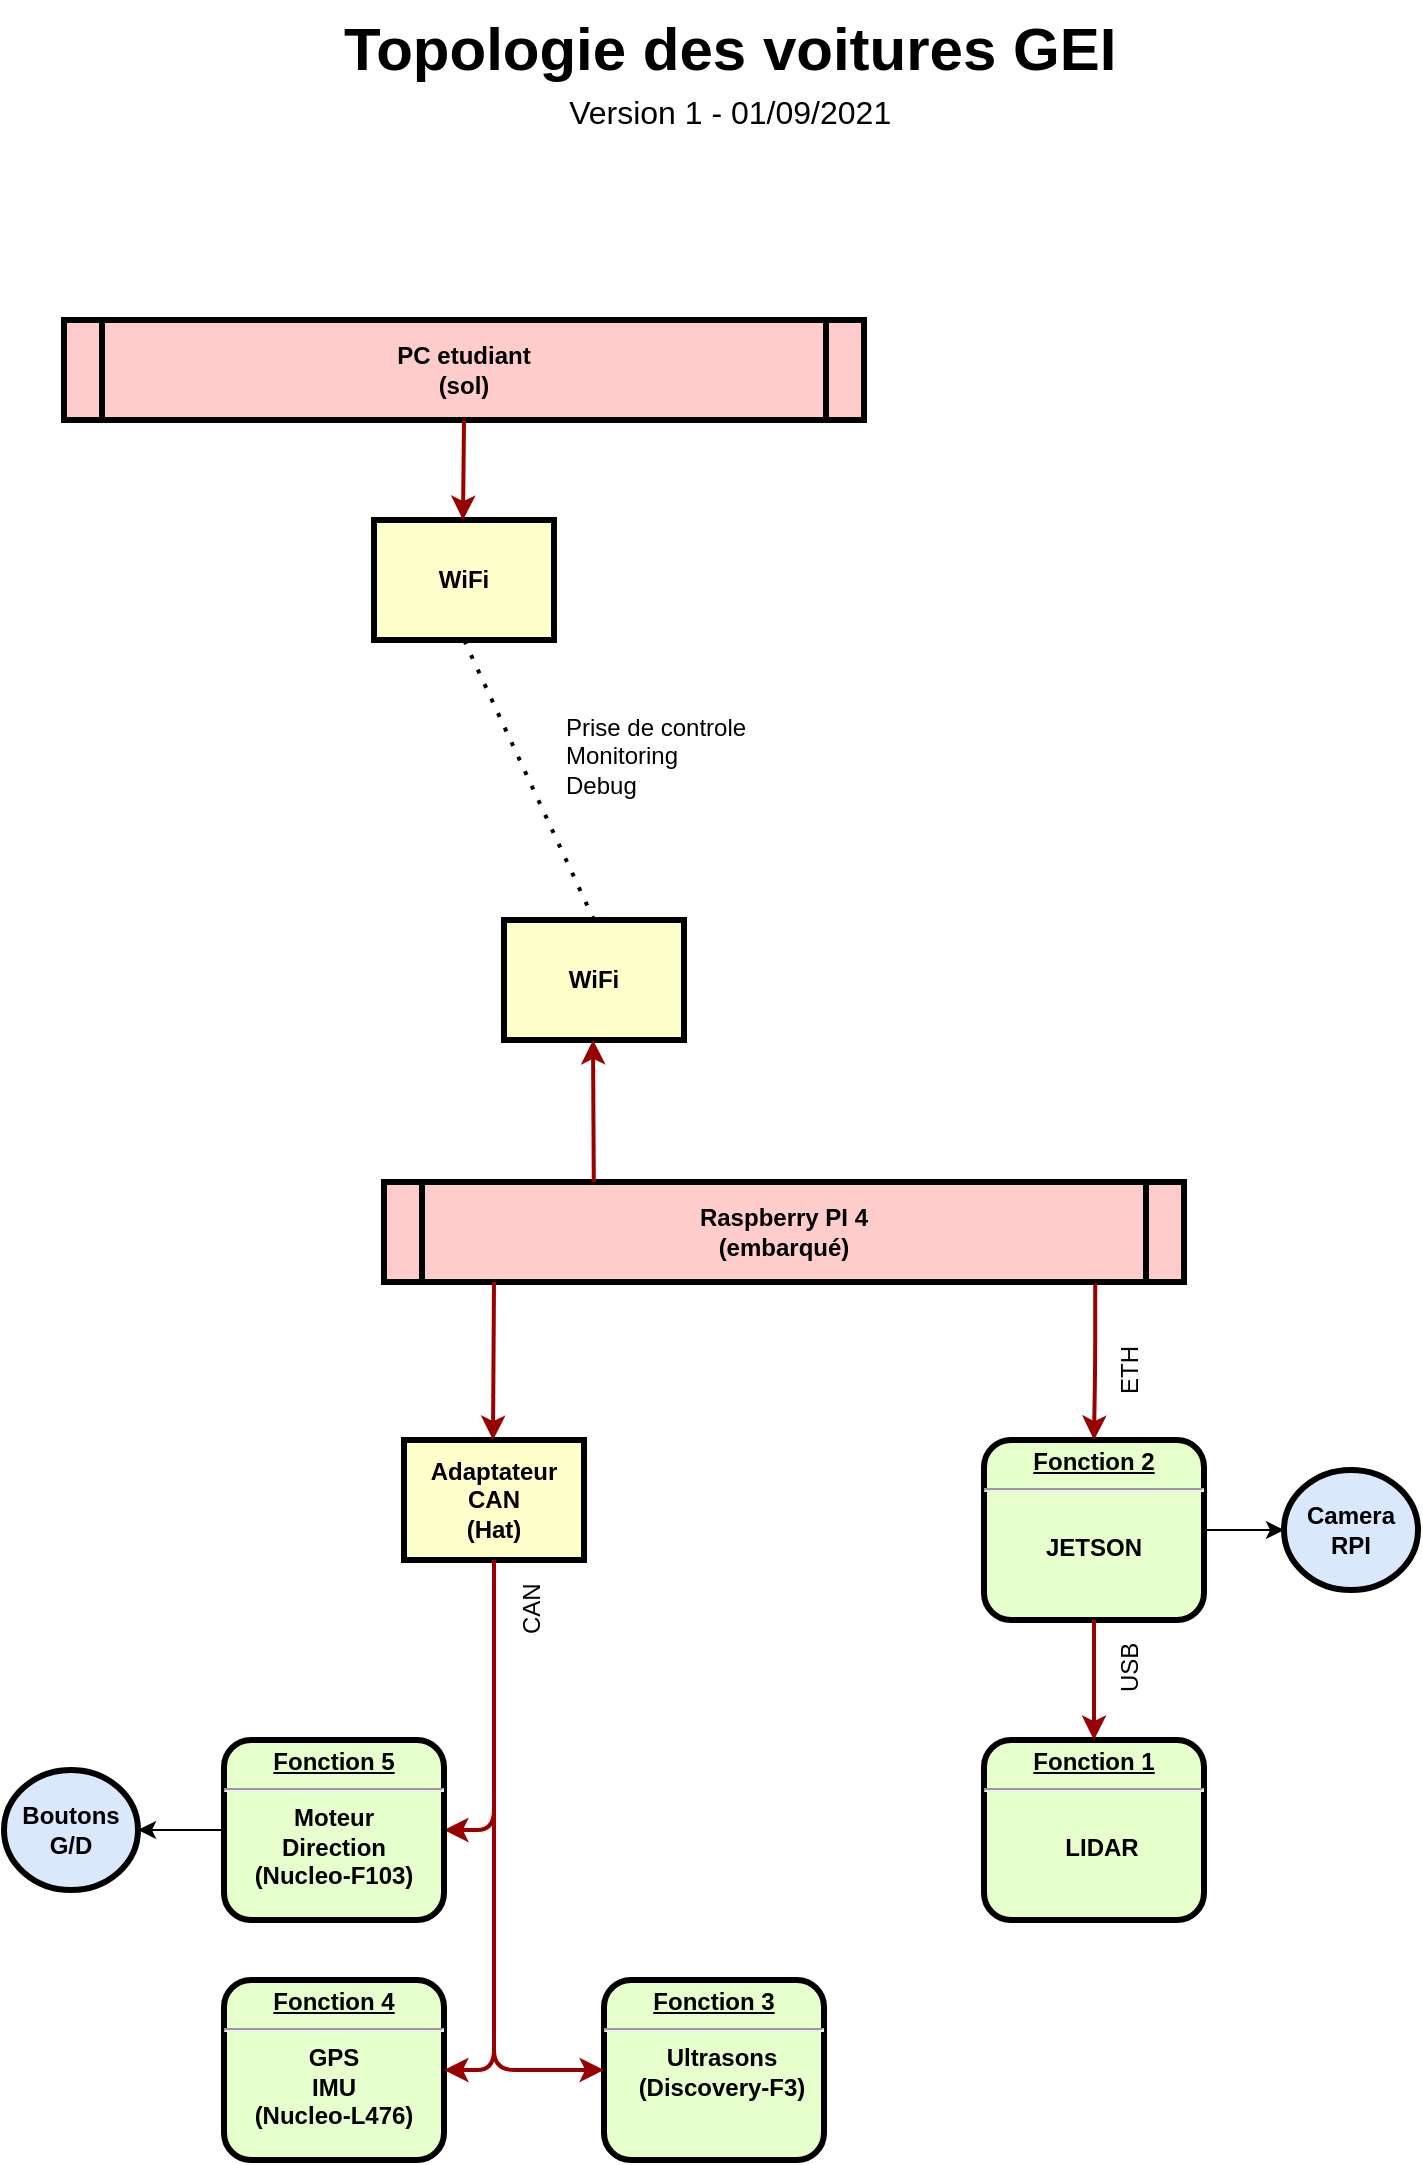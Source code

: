 <mxfile version="15.0.4" type="device"><diagram name="Page-1" id="c7558073-3199-34d8-9f00-42111426c3f3"><mxGraphModel dx="1069" dy="658" grid="1" gridSize="10" guides="1" tooltips="1" connect="1" arrows="1" fold="1" page="1" pageScale="1" pageWidth="826" pageHeight="1169" background="none" math="0" shadow="0"><root><mxCell id="0"/><mxCell id="1" parent="0"/><mxCell id="5" value="&#xA;Raspberry PI 4&#xA;(embarqué)&#xA;" style="shape=process;whiteSpace=wrap;align=center;verticalAlign=middle;size=0.048;fontStyle=1;strokeWidth=3;fillColor=#FFCCCC" parent="1" vertex="1"><mxGeometry x="240.0" y="621" width="400" height="50" as="geometry"/></mxCell><mxCell id="6" value="&lt;p style=&quot;margin: 0px ; margin-top: 4px ; text-align: center ; text-decoration: underline&quot;&gt;&lt;strong&gt;Fonction 1&lt;br&gt;&lt;/strong&gt;&lt;/p&gt;&lt;hr&gt;&lt;p style=&quot;margin: 0px ; margin-left: 8px&quot;&gt;&lt;br&gt;&lt;/p&gt;&lt;p style=&quot;margin: 0px ; margin-left: 8px&quot; align=&quot;center&quot;&gt;LIDAR&lt;br&gt;&lt;/p&gt;" style="verticalAlign=middle;align=center;overflow=fill;fontSize=12;fontFamily=Helvetica;html=1;rounded=1;fontStyle=1;strokeWidth=3;fillColor=#E6FFCC" parent="1" vertex="1"><mxGeometry x="540" y="900" width="110" height="90" as="geometry"/></mxCell><mxCell id="8" value="&lt;p style=&quot;margin: 0px ; margin-top: 4px ; text-align: center ; text-decoration: underline&quot;&gt;&lt;strong&gt;&lt;strong&gt;Fonction 2&lt;/strong&gt;&lt;br&gt;&lt;/strong&gt;&lt;/p&gt;&lt;hr&gt;&lt;div&gt;&lt;br&gt;&lt;/div&gt;&lt;div&gt;JETSON&lt;/div&gt;" style="verticalAlign=middle;align=center;overflow=fill;fontSize=12;fontFamily=Helvetica;html=1;rounded=1;fontStyle=1;strokeWidth=3;fillColor=#E6FFCC" parent="1" vertex="1"><mxGeometry x="540" y="750" width="110" height="90" as="geometry"/></mxCell><mxCell id="14" value="&#xA;Adaptateur CAN&#xA;(Hat)&#xA;" style="whiteSpace=wrap;align=center;verticalAlign=middle;fontStyle=1;strokeWidth=3;fillColor=#FFFFCC" parent="1" vertex="1"><mxGeometry x="250.0" y="750.0" width="90" height="60" as="geometry"/></mxCell><mxCell id="v6RUtA155Lo1I2qpHWUi-98" value="" style="edgeStyle=elbowEdgeStyle;elbow=horizontal;strokeColor=#990000;strokeWidth=2;entryX=0.5;entryY=0;entryDx=0;entryDy=0;" parent="1" target="14" edge="1"><mxGeometry width="100" height="100" relative="1" as="geometry"><mxPoint x="295" y="671" as="sourcePoint"/><mxPoint x="294.5" y="736" as="targetPoint"/><Array as="points"><mxPoint x="294.5" y="705"/></Array></mxGeometry></mxCell><mxCell id="v6RUtA155Lo1I2qpHWUi-101" value="" style="elbow=horizontal;strokeColor=#990000;strokeWidth=2;exitX=0.5;exitY=1;exitDx=0;exitDy=0;entryX=0.5;entryY=0;entryDx=0;entryDy=0;edgeStyle=orthogonalEdgeStyle;" parent="1" edge="1" target="6" source="8"><mxGeometry width="100" height="100" relative="1" as="geometry"><mxPoint x="407" y="671" as="sourcePoint"/><mxPoint x="407" y="869" as="targetPoint"/></mxGeometry></mxCell><mxCell id="v6RUtA155Lo1I2qpHWUi-102" value="USB" style="text;whiteSpace=wrap;html=1;rotation=-90;" parent="1" vertex="1"><mxGeometry x="599" y="849" width="29" height="29" as="geometry"/></mxCell><mxCell id="v6RUtA155Lo1I2qpHWUi-105" value="" style="strokeColor=#990000;strokeWidth=2;exitX=0.5;exitY=1;exitDx=0;exitDy=0;entryX=1;entryY=0.5;entryDx=0;entryDy=0;edgeStyle=orthogonalEdgeStyle;" parent="1" source="14" target="v6RUtA155Lo1I2qpHWUi-106" edge="1"><mxGeometry width="100" height="100" relative="1" as="geometry"><mxPoint x="309" y="830" as="sourcePoint"/><mxPoint x="295" y="910" as="targetPoint"/></mxGeometry></mxCell><mxCell id="v6RUtA155Lo1I2qpHWUi-106" value="&lt;p style=&quot;margin: 0px ; margin-top: 4px ; text-align: center ; text-decoration: underline&quot;&gt;&lt;strong&gt;&lt;strong&gt;Fonction 5&lt;/strong&gt;&lt;br&gt;&lt;/strong&gt;&lt;/p&gt;&lt;hr&gt;&lt;div&gt;Moteur&lt;/div&gt;&lt;div&gt;Direction&lt;/div&gt;&lt;div&gt;(Nucleo-F103)&lt;br&gt;&lt;/div&gt;&lt;div&gt;&lt;br&gt;&lt;/div&gt;&lt;div&gt;&lt;br&gt;&lt;/div&gt;&lt;div&gt;&lt;br&gt;&lt;/div&gt;" style="verticalAlign=middle;align=center;overflow=fill;fontSize=12;fontFamily=Helvetica;html=1;rounded=1;fontStyle=1;strokeWidth=3;fillColor=#E6FFCC" parent="1" vertex="1"><mxGeometry x="160.0" y="900" width="110" height="90" as="geometry"/></mxCell><mxCell id="v6RUtA155Lo1I2qpHWUi-108" value="&lt;p style=&quot;margin: 0px ; margin-top: 4px ; text-align: center ; text-decoration: underline&quot;&gt;&lt;strong&gt;&lt;strong&gt;Fonction 4&lt;/strong&gt;&lt;br&gt;&lt;/strong&gt;&lt;/p&gt;&lt;hr&gt;&lt;div&gt;GPS&lt;/div&gt;&lt;div&gt;IMU&lt;/div&gt;&lt;div&gt;(Nucleo-L476)&lt;br&gt;&lt;/div&gt;" style="verticalAlign=middle;align=center;overflow=fill;fontSize=12;fontFamily=Helvetica;html=1;rounded=1;fontStyle=1;strokeWidth=3;fillColor=#E6FFCC" parent="1" vertex="1"><mxGeometry x="160.0" y="1020" width="110" height="90" as="geometry"/></mxCell><mxCell id="v6RUtA155Lo1I2qpHWUi-110" value="&lt;div align=&quot;center&quot;&gt;CAN&lt;br&gt;&lt;/div&gt;&lt;div&gt;&lt;br&gt;&lt;/div&gt;" style="text;whiteSpace=wrap;html=1;rotation=-90;" parent="1" vertex="1"><mxGeometry x="300" y="820" width="29" height="29" as="geometry"/></mxCell><mxCell id="v6RUtA155Lo1I2qpHWUi-129" value="" style="strokeColor=#990000;strokeWidth=2;entryX=0.5;entryY=0;entryDx=0;entryDy=0;exitX=0.889;exitY=1.015;exitDx=0;exitDy=0;exitPerimeter=0;edgeStyle=orthogonalEdgeStyle;" parent="1" source="5" target="8" edge="1"><mxGeometry width="100" height="100" relative="1" as="geometry"><mxPoint x="595" y="690" as="sourcePoint"/><mxPoint x="680.0" y="480" as="targetPoint"/></mxGeometry></mxCell><mxCell id="v6RUtA155Lo1I2qpHWUi-132" value="&lt;div&gt;ETH&lt;/div&gt;" style="text;whiteSpace=wrap;html=1;rotation=-90;" parent="1" vertex="1"><mxGeometry x="599" y="700" width="29" height="29" as="geometry"/></mxCell><mxCell id="v6RUtA155Lo1I2qpHWUi-134" value="&lt;div&gt;&lt;b&gt;Boutons&lt;/b&gt;&lt;/div&gt;&lt;div&gt;&lt;b&gt;G/D&lt;/b&gt;&lt;br&gt;&lt;/div&gt;" style="ellipse;whiteSpace=wrap;html=1;fillColor=#dae8fc;strokeWidth=3;" parent="1" vertex="1"><mxGeometry x="50" y="915" width="67" height="60" as="geometry"/></mxCell><mxCell id="v6RUtA155Lo1I2qpHWUi-138" value="&lt;b&gt;Camera&lt;br&gt;RPI&lt;/b&gt;" style="ellipse;whiteSpace=wrap;html=1;fillColor=#dae8fc;strokeWidth=3;" parent="1" vertex="1"><mxGeometry x="690" y="765" width="67" height="60" as="geometry"/></mxCell><mxCell id="v6RUtA155Lo1I2qpHWUi-144" value="WiFi" style="whiteSpace=wrap;align=center;verticalAlign=middle;fontStyle=1;strokeWidth=3;fillColor=#FFFFCC" parent="1" vertex="1"><mxGeometry x="300" y="490" width="90" height="60" as="geometry"/></mxCell><mxCell id="v6RUtA155Lo1I2qpHWUi-145" value="" style="edgeStyle=elbowEdgeStyle;elbow=horizontal;strokeColor=#990000;strokeWidth=2;entryX=0.5;entryY=1;entryDx=0;entryDy=0;exitX=0.836;exitY=0.001;exitDx=0;exitDy=0;exitPerimeter=0;" parent="1" edge="1"><mxGeometry width="100" height="100" relative="1" as="geometry"><mxPoint x="344.9" y="621.0" as="sourcePoint"/><mxPoint x="344.5" y="549.95" as="targetPoint"/></mxGeometry></mxCell><mxCell id="v6RUtA155Lo1I2qpHWUi-146" value="PC etudiant &#xA;(sol)" style="shape=process;whiteSpace=wrap;align=center;verticalAlign=middle;size=0.048;fontStyle=1;strokeWidth=3;fillColor=#FFCCCC" parent="1" vertex="1"><mxGeometry x="80.0" y="190" width="400" height="50" as="geometry"/></mxCell><mxCell id="v6RUtA155Lo1I2qpHWUi-147" value="WiFi" style="whiteSpace=wrap;align=center;verticalAlign=middle;fontStyle=1;strokeWidth=3;fillColor=#FFFFCC" parent="1" vertex="1"><mxGeometry x="235" y="290" width="90" height="60" as="geometry"/></mxCell><mxCell id="v6RUtA155Lo1I2qpHWUi-148" value="" style="edgeStyle=elbowEdgeStyle;elbow=horizontal;strokeColor=#990000;strokeWidth=2;entryX=0.5;entryY=0;entryDx=0;entryDy=0;exitX=0.5;exitY=1;exitDx=0;exitDy=0;" parent="1" source="v6RUtA155Lo1I2qpHWUi-146" target="v6RUtA155Lo1I2qpHWUi-147" edge="1"><mxGeometry width="100" height="100" relative="1" as="geometry"><mxPoint x="290" y="250" as="sourcePoint"/><mxPoint x="300" y="270" as="targetPoint"/><Array as="points"><mxPoint x="279.5" y="274"/></Array></mxGeometry></mxCell><mxCell id="v6RUtA155Lo1I2qpHWUi-150" value="" style="endArrow=none;dashed=1;html=1;dashPattern=1 3;strokeWidth=2;entryX=0.5;entryY=1;entryDx=0;entryDy=0;exitX=0.5;exitY=0;exitDx=0;exitDy=0;" parent="1" source="v6RUtA155Lo1I2qpHWUi-144" target="v6RUtA155Lo1I2qpHWUi-147" edge="1"><mxGeometry width="50" height="50" relative="1" as="geometry"><mxPoint x="340" y="510" as="sourcePoint"/><mxPoint x="390" y="460" as="targetPoint"/></mxGeometry></mxCell><mxCell id="v6RUtA155Lo1I2qpHWUi-151" value="Prise de controle&lt;br&gt;Monitoring&lt;br&gt;Debug" style="text;whiteSpace=wrap;html=1;rotation=0;" parent="1" vertex="1"><mxGeometry x="329" y="380" width="121" height="70" as="geometry"/></mxCell><mxCell id="v6RUtA155Lo1I2qpHWUi-152" value="&lt;div style=&quot;font-size: 20px&quot; align=&quot;center&quot;&gt;&lt;font style=&quot;font-size: 20px&quot;&gt;&lt;b&gt;&lt;font style=&quot;font-size: 30px&quot;&gt;Topologie des voitures GEI&lt;/font&gt;&lt;br&gt;&lt;/b&gt;&lt;font style=&quot;font-size: 16px&quot;&gt;Version 1 - 01/09/2021&lt;/font&gt;&lt;b&gt;&lt;br&gt;&lt;/b&gt;&lt;/font&gt;&lt;/div&gt;" style="text;whiteSpace=wrap;html=1;rotation=0;" parent="1" vertex="1"><mxGeometry x="218" y="30" width="390" height="60" as="geometry"/></mxCell><mxCell id="UgYyAEMweC12kayj7uCl-14" value="" style="strokeColor=#990000;strokeWidth=2;exitX=0.5;exitY=1;exitDx=0;exitDy=0;entryX=1;entryY=0.5;entryDx=0;entryDy=0;edgeStyle=orthogonalEdgeStyle;" parent="1" source="14" target="v6RUtA155Lo1I2qpHWUi-108" edge="1"><mxGeometry width="100" height="100" relative="1" as="geometry"><mxPoint x="305" y="820" as="sourcePoint"/><mxPoint x="280" y="925" as="targetPoint"/></mxGeometry></mxCell><mxCell id="UgYyAEMweC12kayj7uCl-15" value="&lt;p style=&quot;margin: 0px ; margin-top: 4px ; text-align: center ; text-decoration: underline&quot;&gt;&lt;strong&gt;Fonction 3&lt;br&gt;&lt;/strong&gt;&lt;/p&gt;&lt;hr&gt;&lt;p style=&quot;margin: 0px ; margin-left: 8px&quot; align=&quot;center&quot;&gt;Ultrasons&lt;/p&gt;&lt;p style=&quot;margin: 0px ; margin-left: 8px&quot; align=&quot;center&quot;&gt;(Discovery-F3)&lt;/p&gt;&lt;p style=&quot;margin: 0px ; margin-left: 8px&quot; align=&quot;center&quot;&gt;&lt;br&gt;&lt;/p&gt;" style="verticalAlign=middle;align=center;overflow=fill;fontSize=12;fontFamily=Helvetica;html=1;rounded=1;fontStyle=1;strokeWidth=3;fillColor=#E6FFCC" parent="1" vertex="1"><mxGeometry x="350" y="1020" width="110" height="90" as="geometry"/></mxCell><mxCell id="UgYyAEMweC12kayj7uCl-16" value="" style="elbow=horizontal;strokeColor=#990000;strokeWidth=2;entryX=0;entryY=0.5;entryDx=0;entryDy=0;exitX=0.5;exitY=1;exitDx=0;exitDy=0;edgeStyle=orthogonalEdgeStyle;" parent="1" source="14" target="UgYyAEMweC12kayj7uCl-15" edge="1"><mxGeometry width="100" height="100" relative="1" as="geometry"><mxPoint x="330" y="900" as="sourcePoint"/><mxPoint x="325.5" y="969" as="targetPoint"/></mxGeometry></mxCell><mxCell id="UgYyAEMweC12kayj7uCl-20" value="" style="endArrow=classic;html=1;entryX=0;entryY=0.5;entryDx=0;entryDy=0;exitX=1;exitY=0.5;exitDx=0;exitDy=0;" parent="1" source="8" target="v6RUtA155Lo1I2qpHWUi-138" edge="1"><mxGeometry width="50" height="50" relative="1" as="geometry"><mxPoint x="400" y="760" as="sourcePoint"/><mxPoint x="450" y="710" as="targetPoint"/></mxGeometry></mxCell><mxCell id="UgYyAEMweC12kayj7uCl-21" value="" style="endArrow=classic;html=1;entryX=1;entryY=0.5;entryDx=0;entryDy=0;exitX=0;exitY=0.5;exitDx=0;exitDy=0;" parent="1" source="v6RUtA155Lo1I2qpHWUi-106" target="v6RUtA155Lo1I2qpHWUi-134" edge="1"><mxGeometry width="50" height="50" relative="1" as="geometry"><mxPoint x="400" y="760" as="sourcePoint"/><mxPoint x="450" y="710" as="targetPoint"/></mxGeometry></mxCell></root></mxGraphModel></diagram></mxfile>